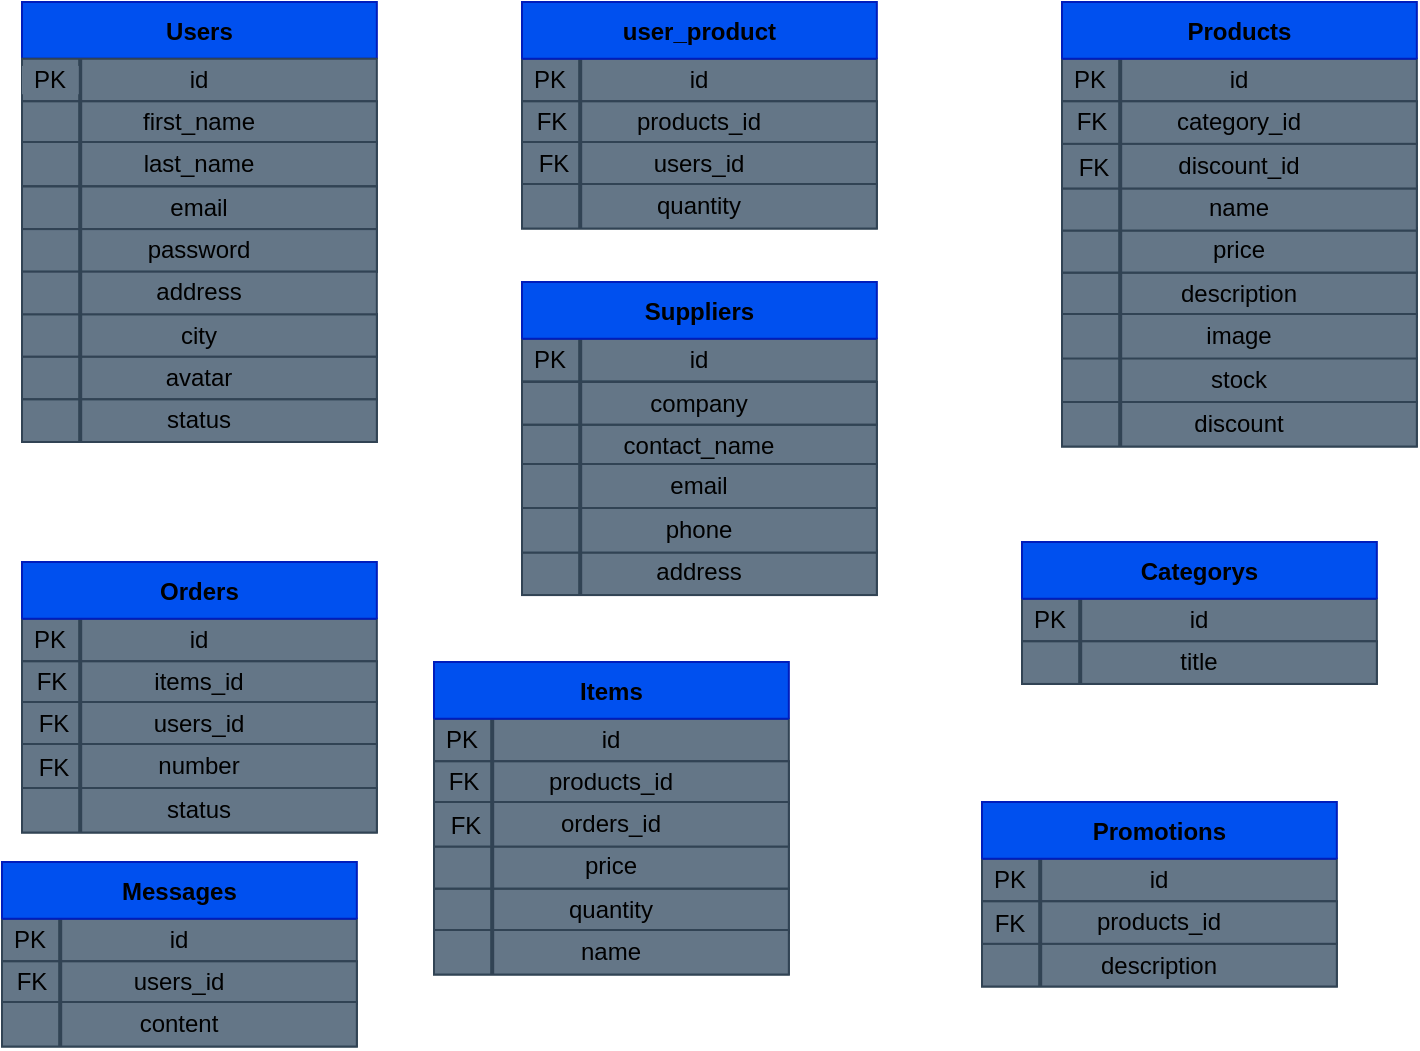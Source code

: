 <mxfile version="13.1.3">
    <diagram id="6hGFLwfOUW9BJ-s0fimq" name="Page-1">
        <mxGraphModel dx="828" dy="480" grid="1" gridSize="10" guides="1" tooltips="1" connect="1" arrows="1" fold="1" page="1" pageScale="1" pageWidth="827" pageHeight="1169" math="0" shadow="0">
            <root>
                <mxCell id="0"/>
                <mxCell id="1" parent="0"/>
                <mxCell id="69" style="edgeStyle=orthogonalEdgeStyle;rounded=0;orthogonalLoop=1;jettySize=auto;html=1;exitX=0.5;exitY=1;exitDx=0;exitDy=0;" edge="1" parent="1">
                    <mxGeometry relative="1" as="geometry"/>
                </mxCell>
                <mxCell id="117" value="" style="group" vertex="1" connectable="0" parent="1">
                    <mxGeometry x="30" y="20" width="177.42" height="220" as="geometry"/>
                </mxCell>
                <mxCell id="27" value="Users" style="shape=table;startSize=30;container=1;collapsible=1;childLayout=tableLayout;fixedRows=1;rowLines=0;fontStyle=1;align=center;resizeLast=1;fillColor=#0050ef;strokeColor=#001DBC;fontColor=#000000;verticalAlign=middle;" vertex="1" parent="117">
                    <mxGeometry width="177.42" height="28.387" as="geometry">
                        <mxRectangle x="110" y="150" width="70" height="30" as="alternateBounds"/>
                    </mxGeometry>
                </mxCell>
                <mxCell id="47" value="" style="group;fillColor=#647687;strokeColor=none;fontColor=#000000;verticalAlign=middle;" vertex="1" connectable="0" parent="117">
                    <mxGeometry y="28.387" width="177.42" height="21.29" as="geometry"/>
                </mxCell>
                <mxCell id="41" value="id" style="rounded=0;whiteSpace=wrap;html=1;fillColor=#647687;strokeColor=#314354;fontColor=#000000;verticalAlign=middle;" vertex="1" parent="47">
                    <mxGeometry width="177.42" height="21.29" as="geometry"/>
                </mxCell>
                <mxCell id="42" value="" style="line;strokeWidth=2;direction=south;html=1;fillColor=#647687;strokeColor=#314354;fontColor=#000000;verticalAlign=middle;" vertex="1" parent="47">
                    <mxGeometry x="25.548" width="7.097" height="21.29" as="geometry"/>
                </mxCell>
                <mxCell id="52" value="PK" style="text;html=1;strokeColor=none;fillColor=#647687;align=center;verticalAlign=middle;whiteSpace=wrap;rounded=0;fontColor=#000000;" vertex="1" parent="47">
                    <mxGeometry y="3.548" width="28.387" height="14.194" as="geometry"/>
                </mxCell>
                <mxCell id="48" value="" style="group;fillColor=#647687;strokeColor=#314354;fontColor=#000000;verticalAlign=middle;" vertex="1" connectable="0" parent="117">
                    <mxGeometry y="49.677" width="177.42" height="21.29" as="geometry"/>
                </mxCell>
                <mxCell id="49" style="edgeStyle=orthogonalEdgeStyle;rounded=0;orthogonalLoop=1;jettySize=auto;html=1;exitX=0.5;exitY=1;exitDx=0;exitDy=0;" edge="1" parent="48">
                    <mxGeometry relative="1" as="geometry"/>
                </mxCell>
                <mxCell id="50" value="first_name" style="rounded=0;whiteSpace=wrap;html=1;fillColor=#647687;strokeColor=#314354;fontColor=#000000;verticalAlign=middle;" vertex="1" parent="48">
                    <mxGeometry width="177.42" height="21.29" as="geometry"/>
                </mxCell>
                <mxCell id="57" value="" style="line;strokeWidth=2;direction=south;html=1;fillColor=#647687;strokeColor=#314354;fontColor=#000000;verticalAlign=middle;" vertex="1" parent="48">
                    <mxGeometry x="25.548" width="7.097" height="21.29" as="geometry"/>
                </mxCell>
                <mxCell id="53" value="" style="group;fillColor=#647687;strokeColor=#314354;fontColor=#000000;verticalAlign=middle;" vertex="1" connectable="0" parent="117">
                    <mxGeometry y="70" width="177.42" height="22.26" as="geometry"/>
                </mxCell>
                <mxCell id="54" style="edgeStyle=orthogonalEdgeStyle;rounded=0;orthogonalLoop=1;jettySize=auto;html=1;exitX=0.5;exitY=1;exitDx=0;exitDy=0;" edge="1" parent="53">
                    <mxGeometry relative="1" as="geometry"/>
                </mxCell>
                <mxCell id="55" value="last_name" style="rounded=0;whiteSpace=wrap;html=1;fillColor=#647687;strokeColor=#314354;fontColor=#000000;verticalAlign=middle;" vertex="1" parent="53">
                    <mxGeometry width="177.42" height="22.26" as="geometry"/>
                </mxCell>
                <mxCell id="58" value="" style="line;strokeWidth=2;direction=south;html=1;fillColor=#647687;strokeColor=#314354;fontColor=#000000;verticalAlign=middle;" vertex="1" parent="53">
                    <mxGeometry x="25.548" width="7.097" height="22.26" as="geometry"/>
                </mxCell>
                <mxCell id="59" value="" style="group;fillColor=#647687;strokeColor=#314354;fontColor=#000000;verticalAlign=middle;" vertex="1" connectable="0" parent="117">
                    <mxGeometry y="92.258" width="177.42" height="21.29" as="geometry"/>
                </mxCell>
                <mxCell id="60" style="edgeStyle=orthogonalEdgeStyle;rounded=0;orthogonalLoop=1;jettySize=auto;html=1;exitX=0.5;exitY=1;exitDx=0;exitDy=0;" edge="1" parent="59">
                    <mxGeometry relative="1" as="geometry"/>
                </mxCell>
                <mxCell id="61" value="email" style="rounded=0;whiteSpace=wrap;html=1;fillColor=#647687;strokeColor=#314354;fontColor=#000000;verticalAlign=middle;" vertex="1" parent="59">
                    <mxGeometry width="177.42" height="21.29" as="geometry"/>
                </mxCell>
                <mxCell id="62" value="" style="line;strokeWidth=2;direction=south;html=1;fillColor=#647687;strokeColor=#314354;fontColor=#000000;verticalAlign=middle;" vertex="1" parent="59">
                    <mxGeometry x="25.548" width="7.097" height="21.29" as="geometry"/>
                </mxCell>
                <mxCell id="86" value="email" style="rounded=0;whiteSpace=wrap;html=1;fillColor=#647687;strokeColor=#314354;fontColor=#000000;verticalAlign=middle;" vertex="1" parent="59">
                    <mxGeometry width="177.42" height="21.29" as="geometry"/>
                </mxCell>
                <mxCell id="98" value="" style="line;strokeWidth=2;direction=south;html=1;fillColor=#647687;strokeColor=#314354;fontColor=#000000;verticalAlign=middle;" vertex="1" parent="59">
                    <mxGeometry x="25.548" width="7.097" height="21.29" as="geometry"/>
                </mxCell>
                <mxCell id="64" value="" style="group;fillColor=#647687;strokeColor=#314354;fontColor=#000000;verticalAlign=middle;" vertex="1" connectable="0" parent="117">
                    <mxGeometry y="113.548" width="177.42" height="21.29" as="geometry"/>
                </mxCell>
                <mxCell id="65" style="edgeStyle=orthogonalEdgeStyle;rounded=0;orthogonalLoop=1;jettySize=auto;html=1;exitX=0.5;exitY=1;exitDx=0;exitDy=0;" edge="1" parent="64">
                    <mxGeometry relative="1" as="geometry"/>
                </mxCell>
                <mxCell id="66" value="password" style="rounded=0;whiteSpace=wrap;html=1;fillColor=#647687;strokeColor=#314354;fontColor=#000000;verticalAlign=middle;" vertex="1" parent="64">
                    <mxGeometry width="177.42" height="21.29" as="geometry"/>
                </mxCell>
                <mxCell id="67" value="" style="line;strokeWidth=2;direction=south;html=1;fillColor=#647687;strokeColor=#314354;fontColor=#000000;verticalAlign=middle;" vertex="1" parent="64">
                    <mxGeometry x="25.548" width="7.097" height="21.29" as="geometry"/>
                </mxCell>
                <mxCell id="87" value="password" style="rounded=0;whiteSpace=wrap;html=1;fillColor=#647687;strokeColor=#314354;fontColor=#000000;verticalAlign=middle;" vertex="1" parent="64">
                    <mxGeometry width="177.42" height="21.29" as="geometry"/>
                </mxCell>
                <mxCell id="97" value="" style="line;strokeWidth=2;direction=south;html=1;fillColor=#647687;strokeColor=#314354;fontColor=#000000;verticalAlign=middle;" vertex="1" parent="64">
                    <mxGeometry x="25.548" width="7.097" height="21.29" as="geometry"/>
                </mxCell>
                <mxCell id="72" value="" style="group;fillColor=#647687;strokeColor=#314354;fontColor=#000000;verticalAlign=middle;" vertex="1" connectable="0" parent="117">
                    <mxGeometry y="156.129" width="177.42" height="21.29" as="geometry"/>
                </mxCell>
                <mxCell id="73" style="edgeStyle=orthogonalEdgeStyle;rounded=0;orthogonalLoop=1;jettySize=auto;html=1;exitX=0.5;exitY=1;exitDx=0;exitDy=0;" edge="1" parent="72">
                    <mxGeometry relative="1" as="geometry"/>
                </mxCell>
                <mxCell id="74" value="city" style="rounded=0;whiteSpace=wrap;html=1;fillColor=#647687;strokeColor=#314354;fontColor=#000000;verticalAlign=middle;" vertex="1" parent="72">
                    <mxGeometry width="177.42" height="21.29" as="geometry"/>
                </mxCell>
                <mxCell id="75" value="" style="line;strokeWidth=2;direction=south;html=1;fillColor=#647687;strokeColor=#314354;fontColor=#000000;verticalAlign=middle;" vertex="1" parent="72">
                    <mxGeometry x="25.548" width="7.097" height="21.29" as="geometry"/>
                </mxCell>
                <mxCell id="88" value="city" style="rounded=0;whiteSpace=wrap;html=1;fillColor=#647687;strokeColor=#314354;fontColor=#000000;verticalAlign=middle;" vertex="1" parent="72">
                    <mxGeometry width="177.42" height="21.29" as="geometry"/>
                </mxCell>
                <mxCell id="96" value="" style="line;strokeWidth=2;direction=south;html=1;fillColor=#647687;strokeColor=#314354;fontColor=#000000;verticalAlign=middle;" vertex="1" parent="72">
                    <mxGeometry x="25.548" width="7.097" height="21.29" as="geometry"/>
                </mxCell>
                <mxCell id="76" value="" style="group;fillColor=#647687;strokeColor=#314354;fontColor=#000000;verticalAlign=middle;" vertex="1" connectable="0" parent="117">
                    <mxGeometry y="177.419" width="177.42" height="21.29" as="geometry"/>
                </mxCell>
                <mxCell id="77" style="edgeStyle=orthogonalEdgeStyle;rounded=0;orthogonalLoop=1;jettySize=auto;html=1;exitX=0.5;exitY=1;exitDx=0;exitDy=0;" edge="1" parent="76">
                    <mxGeometry relative="1" as="geometry"/>
                </mxCell>
                <mxCell id="78" value="avatar" style="rounded=0;whiteSpace=wrap;html=1;fillColor=#647687;strokeColor=#314354;fontColor=#000000;verticalAlign=middle;" vertex="1" parent="76">
                    <mxGeometry width="177.42" height="21.29" as="geometry"/>
                </mxCell>
                <mxCell id="79" value="" style="line;strokeWidth=2;direction=south;html=1;fillColor=#647687;strokeColor=#314354;fontColor=#000000;verticalAlign=middle;" vertex="1" parent="76">
                    <mxGeometry x="25.548" width="7.097" height="21.29" as="geometry"/>
                </mxCell>
                <mxCell id="80" value="" style="group;fillColor=#647687;strokeColor=#314354;fontColor=#000000;verticalAlign=middle;" vertex="1" connectable="0" parent="117">
                    <mxGeometry y="198.71" width="177.42" height="21.29" as="geometry"/>
                </mxCell>
                <mxCell id="81" style="edgeStyle=orthogonalEdgeStyle;rounded=0;orthogonalLoop=1;jettySize=auto;html=1;exitX=0.5;exitY=1;exitDx=0;exitDy=0;" edge="1" parent="80">
                    <mxGeometry relative="1" as="geometry"/>
                </mxCell>
                <mxCell id="82" value="status" style="rounded=0;whiteSpace=wrap;html=1;fillColor=#647687;strokeColor=#314354;fontColor=#000000;verticalAlign=middle;" vertex="1" parent="80">
                    <mxGeometry width="177.42" height="21.29" as="geometry"/>
                </mxCell>
                <mxCell id="83" value="" style="line;strokeWidth=2;direction=south;html=1;fillColor=#647687;strokeColor=#314354;fontColor=#000000;verticalAlign=middle;" vertex="1" parent="80">
                    <mxGeometry x="25.548" width="7.097" height="21.29" as="geometry"/>
                </mxCell>
                <mxCell id="70" value="address" style="rounded=0;whiteSpace=wrap;html=1;fillColor=#647687;strokeColor=#314354;fontColor=#000000;verticalAlign=middle;" vertex="1" parent="117">
                    <mxGeometry y="134.839" width="177.42" height="21.29" as="geometry"/>
                </mxCell>
                <mxCell id="71" value="" style="line;strokeWidth=2;direction=south;html=1;fillColor=#647687;strokeColor=#314354;fontColor=#000000;verticalAlign=middle;" vertex="1" parent="117">
                    <mxGeometry x="25.548" y="134.839" width="7.097" height="21.29" as="geometry"/>
                </mxCell>
                <mxCell id="40" style="edgeStyle=orthogonalEdgeStyle;rounded=0;orthogonalLoop=1;jettySize=auto;html=1;exitX=0.5;exitY=1;exitDx=0;exitDy=0;fillColor=#647687;strokeColor=#314354;fontColor=#000000;verticalAlign=middle;" edge="1" parent="117" source="27" target="27">
                    <mxGeometry relative="1" as="geometry"/>
                </mxCell>
                <mxCell id="186" value="" style="group" vertex="1" connectable="0" parent="1">
                    <mxGeometry x="236" y="350" width="177.42" height="156.26" as="geometry"/>
                </mxCell>
                <mxCell id="126" value="" style="group;fillColor=#647687;strokeColor=none;fontColor=#000000;verticalAlign=middle;" vertex="1" connectable="0" parent="186">
                    <mxGeometry y="28.387" width="177.42" height="21.29" as="geometry"/>
                </mxCell>
                <mxCell id="127" value="id" style="rounded=0;whiteSpace=wrap;html=1;fillColor=#647687;strokeColor=#314354;fontColor=#000000;verticalAlign=middle;" vertex="1" parent="126">
                    <mxGeometry width="177.42" height="21.29" as="geometry"/>
                </mxCell>
                <mxCell id="128" value="" style="line;strokeWidth=2;direction=south;html=1;fillColor=#647687;strokeColor=#314354;fontColor=#000000;verticalAlign=middle;" vertex="1" parent="126">
                    <mxGeometry x="25.548" width="7.097" height="21.29" as="geometry"/>
                </mxCell>
                <mxCell id="129" value="PK" style="text;html=1;strokeColor=none;fillColor=#647687;align=center;verticalAlign=middle;whiteSpace=wrap;rounded=0;fontColor=#000000;" vertex="1" parent="126">
                    <mxGeometry x="8.39" y="3.55" width="11.61" height="14.19" as="geometry"/>
                </mxCell>
                <mxCell id="130" value="" style="group;fillColor=#647687;strokeColor=#314354;fontColor=#000000;verticalAlign=middle;" vertex="1" connectable="0" parent="186">
                    <mxGeometry y="49.677" width="177.42" height="21.29" as="geometry"/>
                </mxCell>
                <mxCell id="131" style="edgeStyle=orthogonalEdgeStyle;rounded=0;orthogonalLoop=1;jettySize=auto;html=1;exitX=0.5;exitY=1;exitDx=0;exitDy=0;" edge="1" parent="130">
                    <mxGeometry relative="1" as="geometry"/>
                </mxCell>
                <mxCell id="132" value="products_id" style="rounded=0;whiteSpace=wrap;html=1;fillColor=#647687;strokeColor=#314354;fontColor=#000000;verticalAlign=middle;" vertex="1" parent="130">
                    <mxGeometry width="177.42" height="21.29" as="geometry"/>
                </mxCell>
                <mxCell id="133" value="" style="line;strokeWidth=2;direction=south;html=1;fillColor=#647687;strokeColor=#314354;fontColor=#000000;verticalAlign=middle;" vertex="1" parent="130">
                    <mxGeometry x="25.548" width="7.097" height="21.29" as="geometry"/>
                </mxCell>
                <mxCell id="134" value="FK" style="text;html=1;strokeColor=none;fillColor=none;align=center;verticalAlign=middle;whiteSpace=wrap;rounded=0;fontColor=#000000;" vertex="1" parent="130">
                    <mxGeometry x="5" width="20" height="20" as="geometry"/>
                </mxCell>
                <mxCell id="135" value="" style="group;fillColor=#647687;strokeColor=#314354;fontColor=#000000;verticalAlign=middle;" vertex="1" connectable="0" parent="186">
                    <mxGeometry y="113.26" width="177.42" height="22.26" as="geometry"/>
                </mxCell>
                <mxCell id="136" style="edgeStyle=orthogonalEdgeStyle;rounded=0;orthogonalLoop=1;jettySize=auto;html=1;exitX=0.5;exitY=1;exitDx=0;exitDy=0;" edge="1" parent="135">
                    <mxGeometry relative="1" as="geometry"/>
                </mxCell>
                <mxCell id="137" value="quantity" style="rounded=0;whiteSpace=wrap;html=1;fillColor=#647687;strokeColor=#314354;fontColor=#000000;verticalAlign=middle;" vertex="1" parent="135">
                    <mxGeometry width="177.42" height="22.26" as="geometry"/>
                </mxCell>
                <mxCell id="138" value="" style="line;strokeWidth=2;direction=south;html=1;fillColor=#647687;strokeColor=#314354;fontColor=#000000;verticalAlign=middle;" vertex="1" parent="135">
                    <mxGeometry x="25.548" width="7.097" height="22.26" as="geometry"/>
                </mxCell>
                <mxCell id="140" style="edgeStyle=orthogonalEdgeStyle;rounded=0;orthogonalLoop=1;jettySize=auto;html=1;exitX=0.5;exitY=1;exitDx=0;exitDy=0;fillColor=#647687;strokeColor=#314354;fontColor=#000000;verticalAlign=middle;" edge="1" source="141" target="141" parent="186">
                    <mxGeometry relative="1" as="geometry"/>
                </mxCell>
                <mxCell id="142" value="" style="group;fillColor=#647687;strokeColor=#314354;fontColor=#000000;verticalAlign=middle;" vertex="1" connectable="0" parent="186">
                    <mxGeometry y="91" width="177.42" height="22.26" as="geometry"/>
                </mxCell>
                <mxCell id="143" style="edgeStyle=orthogonalEdgeStyle;rounded=0;orthogonalLoop=1;jettySize=auto;html=1;exitX=0.5;exitY=1;exitDx=0;exitDy=0;" edge="1" parent="142">
                    <mxGeometry relative="1" as="geometry"/>
                </mxCell>
                <mxCell id="144" value="price" style="rounded=0;whiteSpace=wrap;html=1;fillColor=#647687;strokeColor=#314354;fontColor=#000000;verticalAlign=middle;" vertex="1" parent="142">
                    <mxGeometry width="177.42" height="22.26" as="geometry"/>
                </mxCell>
                <mxCell id="145" value="" style="line;strokeWidth=2;direction=south;html=1;fillColor=#647687;strokeColor=#314354;fontColor=#000000;verticalAlign=middle;" vertex="1" parent="142">
                    <mxGeometry x="25.548" width="7.097" height="22.26" as="geometry"/>
                </mxCell>
                <mxCell id="148" value="" style="group;fillColor=#647687;strokeColor=#314354;fontColor=#000000;verticalAlign=middle;" vertex="1" connectable="0" parent="142">
                    <mxGeometry y="-21" width="177.42" height="22.26" as="geometry"/>
                </mxCell>
                <mxCell id="149" style="edgeStyle=orthogonalEdgeStyle;rounded=0;orthogonalLoop=1;jettySize=auto;html=1;exitX=0.5;exitY=1;exitDx=0;exitDy=0;" edge="1" parent="148">
                    <mxGeometry relative="1" as="geometry"/>
                </mxCell>
                <mxCell id="150" value="orders_id" style="rounded=0;whiteSpace=wrap;html=1;fillColor=#647687;strokeColor=#314354;fontColor=#000000;verticalAlign=middle;" vertex="1" parent="148">
                    <mxGeometry width="177.42" height="22.26" as="geometry"/>
                </mxCell>
                <mxCell id="151" value="" style="line;strokeWidth=2;direction=south;html=1;fillColor=#647687;strokeColor=#314354;fontColor=#000000;verticalAlign=middle;" vertex="1" parent="148">
                    <mxGeometry x="25.548" width="7.097" height="22.26" as="geometry"/>
                </mxCell>
                <mxCell id="152" value="FK" style="text;html=1;strokeColor=none;fillColor=none;align=center;verticalAlign=middle;whiteSpace=wrap;rounded=0;fontColor=#000000;" vertex="1" parent="148">
                    <mxGeometry x="5.55" y="2.257" width="20" height="20" as="geometry"/>
                </mxCell>
                <mxCell id="141" value="Items" style="shape=table;startSize=30;container=1;collapsible=1;childLayout=tableLayout;fixedRows=1;rowLines=0;fontStyle=1;align=center;resizeLast=1;fillColor=#0050ef;strokeColor=#001DBC;fontColor=#000000;verticalAlign=middle;" vertex="1" parent="186">
                    <mxGeometry width="177.42" height="28.387" as="geometry">
                        <mxRectangle x="110" y="150" width="70" height="30" as="alternateBounds"/>
                    </mxGeometry>
                </mxCell>
                <mxCell id="153" value="" style="group;fillColor=#647687;strokeColor=#314354;fontColor=#000000;verticalAlign=middle;" vertex="1" connectable="0" parent="186">
                    <mxGeometry y="134" width="177.42" height="22.26" as="geometry"/>
                </mxCell>
                <mxCell id="154" style="edgeStyle=orthogonalEdgeStyle;rounded=0;orthogonalLoop=1;jettySize=auto;html=1;exitX=0.5;exitY=1;exitDx=0;exitDy=0;" edge="1" parent="153">
                    <mxGeometry relative="1" as="geometry"/>
                </mxCell>
                <mxCell id="155" value="name" style="rounded=0;whiteSpace=wrap;html=1;fillColor=#647687;strokeColor=#314354;fontColor=#000000;verticalAlign=middle;" vertex="1" parent="153">
                    <mxGeometry width="177.42" height="22.26" as="geometry"/>
                </mxCell>
                <mxCell id="156" value="" style="line;strokeWidth=2;direction=south;html=1;fillColor=#647687;strokeColor=#314354;fontColor=#000000;verticalAlign=middle;" vertex="1" parent="153">
                    <mxGeometry x="25.548" width="7.097" height="22.26" as="geometry"/>
                </mxCell>
                <mxCell id="236" value="" style="group" vertex="1" connectable="0" parent="1">
                    <mxGeometry x="280" y="20" width="177.42" height="113.26" as="geometry"/>
                </mxCell>
                <mxCell id="193" value="" style="group;fillColor=#647687;strokeColor=none;fontColor=#000000;verticalAlign=middle;" vertex="1" connectable="0" parent="236">
                    <mxGeometry y="28.387" width="177.42" height="21.29" as="geometry"/>
                </mxCell>
                <mxCell id="194" value="id" style="rounded=0;whiteSpace=wrap;html=1;fillColor=#647687;strokeColor=#314354;fontColor=#000000;verticalAlign=middle;" vertex="1" parent="193">
                    <mxGeometry width="177.42" height="21.29" as="geometry"/>
                </mxCell>
                <mxCell id="195" value="" style="line;strokeWidth=2;direction=south;html=1;fillColor=#647687;strokeColor=#314354;fontColor=#000000;verticalAlign=middle;" vertex="1" parent="193">
                    <mxGeometry x="25.548" width="7.097" height="21.29" as="geometry"/>
                </mxCell>
                <mxCell id="196" value="PK" style="text;html=1;strokeColor=none;fillColor=#647687;align=center;verticalAlign=middle;whiteSpace=wrap;rounded=0;fontColor=#000000;" vertex="1" parent="193">
                    <mxGeometry x="8.39" y="3.55" width="11.61" height="14.19" as="geometry"/>
                </mxCell>
                <mxCell id="197" value="" style="group;fillColor=#647687;strokeColor=#314354;fontColor=#000000;verticalAlign=middle;" vertex="1" connectable="0" parent="236">
                    <mxGeometry y="49.677" width="177.42" height="21.29" as="geometry"/>
                </mxCell>
                <mxCell id="198" style="edgeStyle=orthogonalEdgeStyle;rounded=0;orthogonalLoop=1;jettySize=auto;html=1;exitX=0.5;exitY=1;exitDx=0;exitDy=0;" edge="1" parent="197">
                    <mxGeometry relative="1" as="geometry"/>
                </mxCell>
                <mxCell id="199" value="products_id" style="rounded=0;whiteSpace=wrap;html=1;fillColor=#647687;strokeColor=#314354;fontColor=#000000;verticalAlign=middle;" vertex="1" parent="197">
                    <mxGeometry width="177.42" height="21.29" as="geometry"/>
                </mxCell>
                <mxCell id="200" value="" style="line;strokeWidth=2;direction=south;html=1;fillColor=#647687;strokeColor=#314354;fontColor=#000000;verticalAlign=middle;" vertex="1" parent="197">
                    <mxGeometry x="25.548" width="7.097" height="21.29" as="geometry"/>
                </mxCell>
                <mxCell id="201" value="FK" style="text;html=1;strokeColor=none;fillColor=none;align=center;verticalAlign=middle;whiteSpace=wrap;rounded=0;fontColor=#000000;" vertex="1" parent="197">
                    <mxGeometry x="5" width="20" height="20" as="geometry"/>
                </mxCell>
                <mxCell id="202" value="" style="group;fillColor=#647687;strokeColor=#314354;fontColor=#000000;verticalAlign=middle;" vertex="1" connectable="0" parent="236">
                    <mxGeometry y="70" width="177.42" height="22.26" as="geometry"/>
                </mxCell>
                <mxCell id="203" style="edgeStyle=orthogonalEdgeStyle;rounded=0;orthogonalLoop=1;jettySize=auto;html=1;exitX=0.5;exitY=1;exitDx=0;exitDy=0;" edge="1" parent="202">
                    <mxGeometry relative="1" as="geometry"/>
                </mxCell>
                <mxCell id="204" value="users_id" style="rounded=0;whiteSpace=wrap;html=1;fillColor=#647687;strokeColor=#314354;fontColor=#000000;verticalAlign=middle;" vertex="1" parent="202">
                    <mxGeometry width="177.42" height="22.26" as="geometry"/>
                </mxCell>
                <mxCell id="205" value="" style="line;strokeWidth=2;direction=south;html=1;fillColor=#647687;strokeColor=#314354;fontColor=#000000;verticalAlign=middle;" vertex="1" parent="202">
                    <mxGeometry x="25.548" width="7.097" height="22.26" as="geometry"/>
                </mxCell>
                <mxCell id="206" value="FK" style="text;html=1;strokeColor=none;fillColor=none;align=center;verticalAlign=middle;whiteSpace=wrap;rounded=0;fontColor=#000000;" vertex="1" parent="202">
                    <mxGeometry x="5.55" y="1.127" width="20" height="20" as="geometry"/>
                </mxCell>
                <mxCell id="207" style="edgeStyle=orthogonalEdgeStyle;rounded=0;orthogonalLoop=1;jettySize=auto;html=1;exitX=0.5;exitY=1;exitDx=0;exitDy=0;fillColor=#647687;strokeColor=#314354;fontColor=#000000;verticalAlign=middle;" edge="1" source="208" target="208" parent="236">
                    <mxGeometry relative="1" as="geometry"/>
                </mxCell>
                <mxCell id="209" value="" style="group;fillColor=#647687;strokeColor=#314354;fontColor=#000000;verticalAlign=middle;" vertex="1" connectable="0" parent="236">
                    <mxGeometry y="91" width="177.42" height="22.26" as="geometry"/>
                </mxCell>
                <mxCell id="210" style="edgeStyle=orthogonalEdgeStyle;rounded=0;orthogonalLoop=1;jettySize=auto;html=1;exitX=0.5;exitY=1;exitDx=0;exitDy=0;" edge="1" parent="209">
                    <mxGeometry relative="1" as="geometry"/>
                </mxCell>
                <mxCell id="211" value="quantity" style="rounded=0;whiteSpace=wrap;html=1;fillColor=#647687;strokeColor=#314354;fontColor=#000000;verticalAlign=middle;" vertex="1" parent="209">
                    <mxGeometry width="177.42" height="22.26" as="geometry"/>
                </mxCell>
                <mxCell id="212" value="" style="line;strokeWidth=2;direction=south;html=1;fillColor=#647687;strokeColor=#314354;fontColor=#000000;verticalAlign=middle;" vertex="1" parent="209">
                    <mxGeometry x="25.548" width="7.097" height="22.26" as="geometry"/>
                </mxCell>
                <mxCell id="208" value="user_product" style="shape=table;startSize=30;container=1;collapsible=1;childLayout=tableLayout;fixedRows=1;rowLines=0;fontStyle=1;align=center;resizeLast=1;fillColor=#0050ef;strokeColor=#001DBC;fontColor=#000000;verticalAlign=middle;" vertex="1" parent="236">
                    <mxGeometry width="177.42" height="28.387" as="geometry">
                        <mxRectangle x="110" y="150" width="70" height="30" as="alternateBounds"/>
                    </mxGeometry>
                </mxCell>
                <mxCell id="237" value="" style="group" vertex="1" connectable="0" parent="1">
                    <mxGeometry x="530" y="290" width="177.42" height="70.968" as="geometry"/>
                </mxCell>
                <mxCell id="214" value="" style="group;fillColor=#647687;strokeColor=none;fontColor=#000000;verticalAlign=middle;" vertex="1" connectable="0" parent="237">
                    <mxGeometry y="28.387" width="177.42" height="21.29" as="geometry"/>
                </mxCell>
                <mxCell id="215" value="id" style="rounded=0;whiteSpace=wrap;html=1;fillColor=#647687;strokeColor=#314354;fontColor=#000000;verticalAlign=middle;" vertex="1" parent="214">
                    <mxGeometry width="177.42" height="21.29" as="geometry"/>
                </mxCell>
                <mxCell id="216" value="" style="line;strokeWidth=2;direction=south;html=1;fillColor=#647687;strokeColor=#314354;fontColor=#000000;verticalAlign=middle;" vertex="1" parent="214">
                    <mxGeometry x="25.548" width="7.097" height="21.29" as="geometry"/>
                </mxCell>
                <mxCell id="217" value="PK" style="text;html=1;strokeColor=none;fillColor=#647687;align=center;verticalAlign=middle;whiteSpace=wrap;rounded=0;fontColor=#000000;" vertex="1" parent="214">
                    <mxGeometry x="8.39" y="3.55" width="11.61" height="14.19" as="geometry"/>
                </mxCell>
                <mxCell id="218" value="" style="group;fillColor=#647687;strokeColor=#314354;fontColor=#000000;verticalAlign=middle;" vertex="1" connectable="0" parent="237">
                    <mxGeometry y="49.677" width="177.42" height="21.29" as="geometry"/>
                </mxCell>
                <mxCell id="219" style="edgeStyle=orthogonalEdgeStyle;rounded=0;orthogonalLoop=1;jettySize=auto;html=1;exitX=0.5;exitY=1;exitDx=0;exitDy=0;" edge="1" parent="218">
                    <mxGeometry relative="1" as="geometry"/>
                </mxCell>
                <mxCell id="220" value="title" style="rounded=0;whiteSpace=wrap;html=1;fillColor=#647687;strokeColor=#314354;fontColor=#000000;verticalAlign=middle;" vertex="1" parent="218">
                    <mxGeometry width="177.42" height="21.29" as="geometry"/>
                </mxCell>
                <mxCell id="221" value="" style="line;strokeWidth=2;direction=south;html=1;fillColor=#647687;strokeColor=#314354;fontColor=#000000;verticalAlign=middle;" vertex="1" parent="218">
                    <mxGeometry x="25.548" width="7.097" height="21.29" as="geometry"/>
                </mxCell>
                <mxCell id="228" style="edgeStyle=orthogonalEdgeStyle;rounded=0;orthogonalLoop=1;jettySize=auto;html=1;exitX=0.5;exitY=1;exitDx=0;exitDy=0;fillColor=#647687;strokeColor=#314354;fontColor=#000000;verticalAlign=middle;" edge="1" source="229" target="229" parent="237">
                    <mxGeometry relative="1" as="geometry"/>
                </mxCell>
                <mxCell id="229" value="Categorys" style="shape=table;startSize=30;container=1;collapsible=1;childLayout=tableLayout;fixedRows=1;rowLines=0;fontStyle=1;align=center;resizeLast=1;fillColor=#0050ef;strokeColor=#001DBC;fontColor=#000000;verticalAlign=middle;" vertex="1" parent="237">
                    <mxGeometry width="177.42" height="28.387" as="geometry">
                        <mxRectangle x="110" y="150" width="70" height="30" as="alternateBounds"/>
                    </mxGeometry>
                </mxCell>
                <mxCell id="183" style="edgeStyle=orthogonalEdgeStyle;rounded=0;orthogonalLoop=1;jettySize=auto;html=1;exitX=0.5;exitY=1;exitDx=0;exitDy=0;" edge="1" parent="1">
                    <mxGeometry relative="1" as="geometry"/>
                </mxCell>
                <mxCell id="310" style="edgeStyle=orthogonalEdgeStyle;rounded=0;orthogonalLoop=1;jettySize=auto;html=1;exitX=0.5;exitY=1;exitDx=0;exitDy=0;" edge="1" parent="1">
                    <mxGeometry relative="1" as="geometry"/>
                </mxCell>
                <mxCell id="326" style="edgeStyle=orthogonalEdgeStyle;rounded=0;orthogonalLoop=1;jettySize=auto;html=1;exitX=0.5;exitY=1;exitDx=0;exitDy=0;" edge="1" parent="1">
                    <mxGeometry relative="1" as="geometry"/>
                </mxCell>
                <mxCell id="338" value="" style="group" vertex="1" connectable="0" parent="1">
                    <mxGeometry x="20" y="450" width="177.42" height="92.26" as="geometry"/>
                </mxCell>
                <mxCell id="316" value="" style="group;fillColor=#647687;strokeColor=none;fontColor=#000000;verticalAlign=middle;" vertex="1" connectable="0" parent="338">
                    <mxGeometry y="28.387" width="177.42" height="21.29" as="geometry"/>
                </mxCell>
                <mxCell id="317" value="id" style="rounded=0;whiteSpace=wrap;html=1;fillColor=#647687;strokeColor=#314354;fontColor=#000000;verticalAlign=middle;" vertex="1" parent="316">
                    <mxGeometry width="177.42" height="21.29" as="geometry"/>
                </mxCell>
                <mxCell id="318" value="" style="line;strokeWidth=2;direction=south;html=1;fillColor=#647687;strokeColor=#314354;fontColor=#000000;verticalAlign=middle;" vertex="1" parent="316">
                    <mxGeometry x="25.548" width="7.097" height="21.29" as="geometry"/>
                </mxCell>
                <mxCell id="319" value="PK" style="text;html=1;strokeColor=none;fillColor=#647687;align=center;verticalAlign=middle;whiteSpace=wrap;rounded=0;fontColor=#000000;" vertex="1" parent="316">
                    <mxGeometry x="8.39" y="3.55" width="11.61" height="14.19" as="geometry"/>
                </mxCell>
                <mxCell id="320" value="" style="group;fillColor=#647687;strokeColor=#314354;fontColor=#000000;verticalAlign=middle;" vertex="1" connectable="0" parent="338">
                    <mxGeometry y="49.677" width="177.42" height="21.29" as="geometry"/>
                </mxCell>
                <mxCell id="321" style="edgeStyle=orthogonalEdgeStyle;rounded=0;orthogonalLoop=1;jettySize=auto;html=1;exitX=0.5;exitY=1;exitDx=0;exitDy=0;" edge="1" parent="320">
                    <mxGeometry relative="1" as="geometry"/>
                </mxCell>
                <mxCell id="322" value="users_id" style="rounded=0;whiteSpace=wrap;html=1;fillColor=#647687;strokeColor=#314354;fontColor=#000000;verticalAlign=middle;" vertex="1" parent="320">
                    <mxGeometry width="177.42" height="21.29" as="geometry"/>
                </mxCell>
                <mxCell id="323" value="" style="line;strokeWidth=2;direction=south;html=1;fillColor=#647687;strokeColor=#314354;fontColor=#000000;verticalAlign=middle;" vertex="1" parent="320">
                    <mxGeometry x="25.548" width="7.097" height="21.29" as="geometry"/>
                </mxCell>
                <mxCell id="324" value="FK" style="text;html=1;strokeColor=none;fillColor=none;align=center;verticalAlign=middle;whiteSpace=wrap;rounded=0;fontColor=#000000;" vertex="1" parent="320">
                    <mxGeometry x="5" width="20" height="20" as="geometry"/>
                </mxCell>
                <mxCell id="325" value="" style="group;fillColor=#647687;strokeColor=#314354;fontColor=#000000;verticalAlign=middle;" vertex="1" connectable="0" parent="338">
                    <mxGeometry y="70" width="177.42" height="22.26" as="geometry"/>
                </mxCell>
                <mxCell id="330" style="edgeStyle=orthogonalEdgeStyle;rounded=0;orthogonalLoop=1;jettySize=auto;html=1;exitX=0.5;exitY=1;exitDx=0;exitDy=0;fillColor=#647687;strokeColor=#314354;fontColor=#000000;verticalAlign=middle;" edge="1" parent="338" source="331" target="331">
                    <mxGeometry relative="1" as="geometry"/>
                </mxCell>
                <mxCell id="331" value="Messages" style="shape=table;startSize=30;container=1;collapsible=1;childLayout=tableLayout;fixedRows=1;rowLines=0;fontStyle=1;align=center;resizeLast=1;fillColor=#0050ef;strokeColor=#001DBC;fontColor=#000000;verticalAlign=middle;" vertex="1" parent="338">
                    <mxGeometry width="177.42" height="28.387" as="geometry">
                        <mxRectangle x="110" y="150" width="70" height="30" as="alternateBounds"/>
                    </mxGeometry>
                </mxCell>
                <mxCell id="327" value="content" style="rounded=0;whiteSpace=wrap;html=1;fillColor=#647687;strokeColor=#314354;fontColor=#000000;verticalAlign=middle;" vertex="1" parent="338">
                    <mxGeometry y="70" width="177.42" height="22.26" as="geometry"/>
                </mxCell>
                <mxCell id="328" value="" style="line;strokeWidth=2;direction=south;html=1;fillColor=#647687;strokeColor=#314354;fontColor=#000000;verticalAlign=middle;" vertex="1" parent="338">
                    <mxGeometry x="25.548" y="70" width="7.097" height="22.26" as="geometry"/>
                </mxCell>
                <mxCell id="343" value="" style="group" vertex="1" connectable="0" parent="1">
                    <mxGeometry x="550" y="20" width="177.42" height="222.26" as="geometry"/>
                </mxCell>
                <mxCell id="158" value="" style="group;fillColor=#647687;strokeColor=none;fontColor=#000000;verticalAlign=middle;" vertex="1" connectable="0" parent="343">
                    <mxGeometry y="28.387" width="177.42" height="21.29" as="geometry"/>
                </mxCell>
                <mxCell id="159" value="id" style="rounded=0;whiteSpace=wrap;html=1;fillColor=#647687;strokeColor=#314354;fontColor=#000000;verticalAlign=middle;" vertex="1" parent="158">
                    <mxGeometry width="177.42" height="21.29" as="geometry"/>
                </mxCell>
                <mxCell id="160" value="" style="line;strokeWidth=2;direction=south;html=1;fillColor=#647687;strokeColor=#314354;fontColor=#000000;verticalAlign=middle;" vertex="1" parent="158">
                    <mxGeometry x="25.548" width="7.097" height="21.29" as="geometry"/>
                </mxCell>
                <mxCell id="161" value="PK" style="text;html=1;strokeColor=none;fillColor=#647687;align=center;verticalAlign=middle;whiteSpace=wrap;rounded=0;fontColor=#000000;" vertex="1" parent="158">
                    <mxGeometry x="8.39" y="3.55" width="11.61" height="14.19" as="geometry"/>
                </mxCell>
                <mxCell id="162" value="" style="group;fillColor=#647687;strokeColor=#314354;fontColor=#000000;verticalAlign=middle;" vertex="1" connectable="0" parent="343">
                    <mxGeometry y="49.677" width="177.42" height="21.29" as="geometry"/>
                </mxCell>
                <mxCell id="163" style="edgeStyle=orthogonalEdgeStyle;rounded=0;orthogonalLoop=1;jettySize=auto;html=1;exitX=0.5;exitY=1;exitDx=0;exitDy=0;" edge="1" parent="162">
                    <mxGeometry relative="1" as="geometry"/>
                </mxCell>
                <mxCell id="164" value="category_id" style="rounded=0;whiteSpace=wrap;html=1;fillColor=#647687;strokeColor=#314354;fontColor=#000000;verticalAlign=middle;" vertex="1" parent="162">
                    <mxGeometry width="177.42" height="21.29" as="geometry"/>
                </mxCell>
                <mxCell id="165" value="" style="line;strokeWidth=2;direction=south;html=1;fillColor=#647687;strokeColor=#314354;fontColor=#000000;verticalAlign=middle;" vertex="1" parent="162">
                    <mxGeometry x="25.548" width="7.097" height="21.29" as="geometry"/>
                </mxCell>
                <mxCell id="166" value="FK" style="text;html=1;strokeColor=none;fillColor=none;align=center;verticalAlign=middle;whiteSpace=wrap;rounded=0;fontColor=#000000;" vertex="1" parent="162">
                    <mxGeometry x="5" width="20" height="20" as="geometry"/>
                </mxCell>
                <mxCell id="167" value="" style="group;fillColor=#647687;strokeColor=#314354;fontColor=#000000;verticalAlign=middle;" vertex="1" connectable="0" parent="343">
                    <mxGeometry y="135.26" width="177.42" height="22.26" as="geometry"/>
                </mxCell>
                <mxCell id="168" style="edgeStyle=orthogonalEdgeStyle;rounded=0;orthogonalLoop=1;jettySize=auto;html=1;exitX=0.5;exitY=1;exitDx=0;exitDy=0;" edge="1" parent="167">
                    <mxGeometry relative="1" as="geometry"/>
                </mxCell>
                <mxCell id="169" value="description" style="rounded=0;whiteSpace=wrap;html=1;fillColor=#647687;strokeColor=#314354;fontColor=#000000;verticalAlign=middle;" vertex="1" parent="167">
                    <mxGeometry width="177.42" height="22.26" as="geometry"/>
                </mxCell>
                <mxCell id="170" value="" style="line;strokeWidth=2;direction=south;html=1;fillColor=#647687;strokeColor=#314354;fontColor=#000000;verticalAlign=middle;" vertex="1" parent="167">
                    <mxGeometry x="25.548" width="7.097" height="22.26" as="geometry"/>
                </mxCell>
                <mxCell id="171" style="edgeStyle=orthogonalEdgeStyle;rounded=0;orthogonalLoop=1;jettySize=auto;html=1;exitX=0.5;exitY=1;exitDx=0;exitDy=0;fillColor=#647687;strokeColor=#314354;fontColor=#000000;verticalAlign=middle;" edge="1" source="181" target="181" parent="343">
                    <mxGeometry relative="1" as="geometry"/>
                </mxCell>
                <mxCell id="172" value="" style="group;fillColor=#647687;strokeColor=#314354;fontColor=#000000;verticalAlign=middle;" vertex="1" connectable="0" parent="343">
                    <mxGeometry y="113" width="177.42" height="22.26" as="geometry"/>
                </mxCell>
                <mxCell id="173" style="edgeStyle=orthogonalEdgeStyle;rounded=0;orthogonalLoop=1;jettySize=auto;html=1;exitX=0.5;exitY=1;exitDx=0;exitDy=0;" edge="1" parent="172">
                    <mxGeometry relative="1" as="geometry"/>
                </mxCell>
                <mxCell id="174" value="price" style="rounded=0;whiteSpace=wrap;html=1;fillColor=#647687;strokeColor=#314354;fontColor=#000000;verticalAlign=middle;" vertex="1" parent="172">
                    <mxGeometry width="177.42" height="22.26" as="geometry"/>
                </mxCell>
                <mxCell id="175" value="" style="line;strokeWidth=2;direction=south;html=1;fillColor=#647687;strokeColor=#314354;fontColor=#000000;verticalAlign=middle;" vertex="1" parent="172">
                    <mxGeometry x="25.548" width="7.097" height="22.26" as="geometry"/>
                </mxCell>
                <mxCell id="176" value="" style="group;fillColor=#647687;strokeColor=#314354;fontColor=#000000;verticalAlign=middle;" vertex="1" connectable="0" parent="172">
                    <mxGeometry y="-21" width="177.42" height="22.26" as="geometry"/>
                </mxCell>
                <mxCell id="177" style="edgeStyle=orthogonalEdgeStyle;rounded=0;orthogonalLoop=1;jettySize=auto;html=1;exitX=0.5;exitY=1;exitDx=0;exitDy=0;" edge="1" parent="176">
                    <mxGeometry relative="1" as="geometry"/>
                </mxCell>
                <mxCell id="178" value="name" style="rounded=0;whiteSpace=wrap;html=1;fillColor=#647687;strokeColor=#314354;fontColor=#000000;verticalAlign=middle;" vertex="1" parent="176">
                    <mxGeometry width="177.42" height="22.26" as="geometry"/>
                </mxCell>
                <mxCell id="179" value="" style="line;strokeWidth=2;direction=south;html=1;fillColor=#647687;strokeColor=#314354;fontColor=#000000;verticalAlign=middle;" vertex="1" parent="176">
                    <mxGeometry x="25.548" width="7.097" height="22.26" as="geometry"/>
                </mxCell>
                <mxCell id="182" value="" style="group;fillColor=#647687;strokeColor=#314354;fontColor=#000000;verticalAlign=middle;" vertex="1" connectable="0" parent="343">
                    <mxGeometry y="156" width="177.42" height="22.26" as="geometry"/>
                </mxCell>
                <mxCell id="181" value="Products" style="shape=table;startSize=30;container=1;collapsible=1;childLayout=tableLayout;fixedRows=1;rowLines=0;fontStyle=1;align=center;resizeLast=1;fillColor=#0050ef;strokeColor=#001DBC;fontColor=#000000;verticalAlign=middle;" vertex="1" parent="343">
                    <mxGeometry width="177.42" height="28.387" as="geometry">
                        <mxRectangle x="110" y="150" width="70" height="30" as="alternateBounds"/>
                    </mxGeometry>
                </mxCell>
                <mxCell id="187" value="" style="group;fillColor=#647687;strokeColor=#314354;fontColor=#000000;verticalAlign=middle;" vertex="1" connectable="0" parent="343">
                    <mxGeometry y="70.97" width="177.42" height="22.26" as="geometry"/>
                </mxCell>
                <mxCell id="188" style="edgeStyle=orthogonalEdgeStyle;rounded=0;orthogonalLoop=1;jettySize=auto;html=1;exitX=0.5;exitY=1;exitDx=0;exitDy=0;" edge="1" parent="187">
                    <mxGeometry relative="1" as="geometry"/>
                </mxCell>
                <mxCell id="189" value="discount_id" style="rounded=0;whiteSpace=wrap;html=1;fillColor=#647687;strokeColor=#314354;fontColor=#000000;verticalAlign=middle;" vertex="1" parent="187">
                    <mxGeometry width="177.42" height="22.26" as="geometry"/>
                </mxCell>
                <mxCell id="190" value="" style="line;strokeWidth=2;direction=south;html=1;fillColor=#647687;strokeColor=#314354;fontColor=#000000;verticalAlign=middle;" vertex="1" parent="187">
                    <mxGeometry x="25.548" width="7.097" height="22.26" as="geometry"/>
                </mxCell>
                <mxCell id="313" value="FK" style="text;html=1;strokeColor=none;fillColor=none;align=center;verticalAlign=middle;whiteSpace=wrap;rounded=0;fontColor=#000000;" vertex="1" parent="187">
                    <mxGeometry x="5.55" y="2.257" width="20" height="20" as="geometry"/>
                </mxCell>
                <mxCell id="251" value="" style="group;fillColor=#647687;strokeColor=#314354;fontColor=#000000;verticalAlign=middle;" vertex="1" connectable="0" parent="343">
                    <mxGeometry y="178" width="177.42" height="22.26" as="geometry"/>
                </mxCell>
                <mxCell id="252" style="edgeStyle=orthogonalEdgeStyle;rounded=0;orthogonalLoop=1;jettySize=auto;html=1;exitX=0.5;exitY=1;exitDx=0;exitDy=0;" edge="1" parent="251">
                    <mxGeometry relative="1" as="geometry"/>
                </mxCell>
                <mxCell id="253" value="stock" style="rounded=0;whiteSpace=wrap;html=1;fillColor=#647687;strokeColor=#314354;fontColor=#000000;verticalAlign=middle;" vertex="1" parent="251">
                    <mxGeometry width="177.42" height="22.26" as="geometry"/>
                </mxCell>
                <mxCell id="254" value="" style="line;strokeWidth=2;direction=south;html=1;fillColor=#647687;strokeColor=#314354;fontColor=#000000;verticalAlign=middle;" vertex="1" parent="251">
                    <mxGeometry x="25.548" width="7.097" height="22.26" as="geometry"/>
                </mxCell>
                <mxCell id="184" value="image" style="rounded=0;whiteSpace=wrap;html=1;fillColor=#647687;strokeColor=#314354;fontColor=#000000;verticalAlign=middle;" vertex="1" parent="343">
                    <mxGeometry y="156" width="177.42" height="22.26" as="geometry"/>
                </mxCell>
                <mxCell id="185" value="" style="line;strokeWidth=2;direction=south;html=1;fillColor=#647687;strokeColor=#314354;fontColor=#000000;verticalAlign=middle;" vertex="1" parent="343">
                    <mxGeometry x="25.548" y="156" width="7.097" height="22.26" as="geometry"/>
                </mxCell>
                <mxCell id="339" value="" style="group;fillColor=#647687;strokeColor=#314354;fontColor=#000000;verticalAlign=middle;" vertex="1" connectable="0" parent="343">
                    <mxGeometry y="200" width="177.42" height="22.26" as="geometry"/>
                </mxCell>
                <mxCell id="340" style="edgeStyle=orthogonalEdgeStyle;rounded=0;orthogonalLoop=1;jettySize=auto;html=1;exitX=0.5;exitY=1;exitDx=0;exitDy=0;" edge="1" parent="339">
                    <mxGeometry relative="1" as="geometry"/>
                </mxCell>
                <mxCell id="341" value="discount" style="rounded=0;whiteSpace=wrap;html=1;fillColor=#647687;strokeColor=#314354;fontColor=#000000;verticalAlign=middle;" vertex="1" parent="339">
                    <mxGeometry width="177.42" height="22.26" as="geometry"/>
                </mxCell>
                <mxCell id="342" value="" style="line;strokeWidth=2;direction=south;html=1;fillColor=#647687;strokeColor=#314354;fontColor=#000000;verticalAlign=middle;" vertex="1" parent="339">
                    <mxGeometry x="25.548" width="7.097" height="22.26" as="geometry"/>
                </mxCell>
                <mxCell id="346" value="" style="group" vertex="1" connectable="0" parent="1">
                    <mxGeometry x="280" y="160" width="177.42" height="156.52" as="geometry"/>
                </mxCell>
                <mxCell id="257" value="" style="group;fillColor=#647687;strokeColor=none;fontColor=#000000;verticalAlign=middle;" vertex="1" connectable="0" parent="346">
                    <mxGeometry y="28.387" width="177.42" height="21.29" as="geometry"/>
                </mxCell>
                <mxCell id="258" value="id" style="rounded=0;whiteSpace=wrap;html=1;fillColor=#647687;strokeColor=#314354;fontColor=#000000;verticalAlign=middle;" vertex="1" parent="257">
                    <mxGeometry width="177.42" height="21.29" as="geometry"/>
                </mxCell>
                <mxCell id="259" value="" style="line;strokeWidth=2;direction=south;html=1;fillColor=#647687;strokeColor=#314354;fontColor=#000000;verticalAlign=middle;" vertex="1" parent="257">
                    <mxGeometry x="25.548" width="7.097" height="21.29" as="geometry"/>
                </mxCell>
                <mxCell id="260" value="PK" style="text;html=1;strokeColor=none;fillColor=#647687;align=center;verticalAlign=middle;whiteSpace=wrap;rounded=0;fontColor=#000000;" vertex="1" parent="257">
                    <mxGeometry x="8.39" y="3.55" width="11.61" height="14.19" as="geometry"/>
                </mxCell>
                <mxCell id="261" value="" style="group;fillColor=#647687;strokeColor=#314354;fontColor=#000000;verticalAlign=middle;" vertex="1" connectable="0" parent="346">
                    <mxGeometry y="71.287" width="177.42" height="21.29" as="geometry"/>
                </mxCell>
                <mxCell id="262" style="edgeStyle=orthogonalEdgeStyle;rounded=0;orthogonalLoop=1;jettySize=auto;html=1;exitX=0.5;exitY=1;exitDx=0;exitDy=0;" edge="1" parent="261">
                    <mxGeometry relative="1" as="geometry"/>
                </mxCell>
                <mxCell id="263" value="contact_name" style="rounded=0;whiteSpace=wrap;html=1;fillColor=#647687;strokeColor=#314354;fontColor=#000000;verticalAlign=middle;" vertex="1" parent="261">
                    <mxGeometry width="177.42" height="21.29" as="geometry"/>
                </mxCell>
                <mxCell id="264" value="" style="line;strokeWidth=2;direction=south;html=1;fillColor=#647687;strokeColor=#314354;fontColor=#000000;verticalAlign=middle;" vertex="1" parent="261">
                    <mxGeometry x="25.548" width="7.097" height="21.29" as="geometry"/>
                </mxCell>
                <mxCell id="266" value="" style="group;fillColor=#647687;strokeColor=#314354;fontColor=#000000;verticalAlign=middle;" vertex="1" connectable="0" parent="346">
                    <mxGeometry y="134.26" width="177.42" height="22.26" as="geometry"/>
                </mxCell>
                <mxCell id="267" style="edgeStyle=orthogonalEdgeStyle;rounded=0;orthogonalLoop=1;jettySize=auto;html=1;exitX=0.5;exitY=1;exitDx=0;exitDy=0;" edge="1" parent="266">
                    <mxGeometry relative="1" as="geometry"/>
                </mxCell>
                <mxCell id="268" value="address" style="rounded=0;whiteSpace=wrap;html=1;fillColor=#647687;strokeColor=#314354;fontColor=#000000;verticalAlign=middle;" vertex="1" parent="266">
                    <mxGeometry width="177.42" height="22.26" as="geometry"/>
                </mxCell>
                <mxCell id="269" value="" style="line;strokeWidth=2;direction=south;html=1;fillColor=#647687;strokeColor=#314354;fontColor=#000000;verticalAlign=middle;" vertex="1" parent="266">
                    <mxGeometry x="25.548" width="7.097" height="22.26" as="geometry"/>
                </mxCell>
                <mxCell id="271" style="edgeStyle=orthogonalEdgeStyle;rounded=0;orthogonalLoop=1;jettySize=auto;html=1;exitX=0.5;exitY=1;exitDx=0;exitDy=0;fillColor=#647687;strokeColor=#314354;fontColor=#000000;verticalAlign=middle;" edge="1" parent="346" source="272" target="272">
                    <mxGeometry relative="1" as="geometry"/>
                </mxCell>
                <mxCell id="272" value="Suppliers" style="shape=table;startSize=30;container=1;collapsible=1;childLayout=tableLayout;fixedRows=1;rowLines=0;fontStyle=1;align=center;resizeLast=1;fillColor=#0050ef;strokeColor=#001DBC;fontColor=#000000;verticalAlign=middle;" vertex="1" parent="346">
                    <mxGeometry width="177.42" height="28.387" as="geometry">
                        <mxRectangle x="110" y="150" width="70" height="30" as="alternateBounds"/>
                    </mxGeometry>
                </mxCell>
                <mxCell id="273" value="" style="group;fillColor=#647687;strokeColor=#314354;fontColor=#000000;verticalAlign=middle;" vertex="1" connectable="0" parent="346">
                    <mxGeometry y="91" width="177.42" height="22.26" as="geometry"/>
                </mxCell>
                <mxCell id="274" style="edgeStyle=orthogonalEdgeStyle;rounded=0;orthogonalLoop=1;jettySize=auto;html=1;exitX=0.5;exitY=1;exitDx=0;exitDy=0;" edge="1" parent="273">
                    <mxGeometry relative="1" as="geometry"/>
                </mxCell>
                <mxCell id="275" value="email" style="rounded=0;whiteSpace=wrap;html=1;fillColor=#647687;strokeColor=#314354;fontColor=#000000;verticalAlign=middle;" vertex="1" parent="273">
                    <mxGeometry width="177.42" height="22.26" as="geometry"/>
                </mxCell>
                <mxCell id="276" value="" style="line;strokeWidth=2;direction=south;html=1;fillColor=#647687;strokeColor=#314354;fontColor=#000000;verticalAlign=middle;" vertex="1" parent="273">
                    <mxGeometry x="25.548" width="7.097" height="22.26" as="geometry"/>
                </mxCell>
                <mxCell id="297" value="" style="group;fillColor=#647687;strokeColor=#314354;fontColor=#000000;verticalAlign=middle;" vertex="1" connectable="0" parent="346">
                    <mxGeometry y="113" width="177.42" height="22.26" as="geometry"/>
                </mxCell>
                <mxCell id="298" style="edgeStyle=orthogonalEdgeStyle;rounded=0;orthogonalLoop=1;jettySize=auto;html=1;exitX=0.5;exitY=1;exitDx=0;exitDy=0;" edge="1" parent="297">
                    <mxGeometry relative="1" as="geometry"/>
                </mxCell>
                <mxCell id="299" value="phone" style="rounded=0;whiteSpace=wrap;html=1;fillColor=#647687;strokeColor=#314354;fontColor=#000000;verticalAlign=middle;" vertex="1" parent="297">
                    <mxGeometry width="177.42" height="22.26" as="geometry"/>
                </mxCell>
                <mxCell id="300" value="" style="line;strokeWidth=2;direction=south;html=1;fillColor=#647687;strokeColor=#314354;fontColor=#000000;verticalAlign=middle;" vertex="1" parent="297">
                    <mxGeometry x="25.548" width="7.097" height="22.26" as="geometry"/>
                </mxCell>
                <mxCell id="305" value="" style="group;fillColor=#647687;strokeColor=#314354;fontColor=#000000;verticalAlign=middle;" vertex="1" connectable="0" parent="346">
                    <mxGeometry y="49.997" width="177.42" height="21.29" as="geometry"/>
                </mxCell>
                <mxCell id="306" style="edgeStyle=orthogonalEdgeStyle;rounded=0;orthogonalLoop=1;jettySize=auto;html=1;exitX=0.5;exitY=1;exitDx=0;exitDy=0;" edge="1" parent="305">
                    <mxGeometry relative="1" as="geometry"/>
                </mxCell>
                <mxCell id="307" value="company" style="rounded=0;whiteSpace=wrap;html=1;fillColor=#647687;strokeColor=#314354;fontColor=#000000;verticalAlign=middle;" vertex="1" parent="305">
                    <mxGeometry width="177.42" height="21.29" as="geometry"/>
                </mxCell>
                <mxCell id="308" value="" style="line;strokeWidth=2;direction=south;html=1;fillColor=#647687;strokeColor=#314354;fontColor=#000000;verticalAlign=middle;" vertex="1" parent="305">
                    <mxGeometry x="25.548" width="7.097" height="21.29" as="geometry"/>
                </mxCell>
                <mxCell id="352" value="" style="group" vertex="1" connectable="0" parent="1">
                    <mxGeometry x="30" y="300" width="177.42" height="135.26" as="geometry"/>
                </mxCell>
                <mxCell id="104" value="" style="group;fillColor=#647687;strokeColor=none;fontColor=#000000;verticalAlign=middle;" vertex="1" connectable="0" parent="352">
                    <mxGeometry y="28.387" width="177.42" height="21.29" as="geometry"/>
                </mxCell>
                <mxCell id="105" value="id" style="rounded=0;whiteSpace=wrap;html=1;fillColor=#647687;strokeColor=#314354;fontColor=#000000;verticalAlign=middle;" vertex="1" parent="104">
                    <mxGeometry width="177.42" height="21.29" as="geometry"/>
                </mxCell>
                <mxCell id="106" value="" style="line;strokeWidth=2;direction=south;html=1;fillColor=#647687;strokeColor=#314354;fontColor=#000000;verticalAlign=middle;" vertex="1" parent="104">
                    <mxGeometry x="25.548" width="7.097" height="21.29" as="geometry"/>
                </mxCell>
                <mxCell id="107" value="PK" style="text;html=1;strokeColor=none;fillColor=#647687;align=center;verticalAlign=middle;whiteSpace=wrap;rounded=0;fontColor=#000000;" vertex="1" parent="104">
                    <mxGeometry x="8.39" y="3.55" width="11.61" height="14.19" as="geometry"/>
                </mxCell>
                <mxCell id="108" value="" style="group;fillColor=#647687;strokeColor=#314354;fontColor=#000000;verticalAlign=middle;" vertex="1" connectable="0" parent="352">
                    <mxGeometry y="49.677" width="177.42" height="21.29" as="geometry"/>
                </mxCell>
                <mxCell id="109" style="edgeStyle=orthogonalEdgeStyle;rounded=0;orthogonalLoop=1;jettySize=auto;html=1;exitX=0.5;exitY=1;exitDx=0;exitDy=0;" edge="1" parent="108">
                    <mxGeometry relative="1" as="geometry"/>
                </mxCell>
                <mxCell id="110" value="items_id" style="rounded=0;whiteSpace=wrap;html=1;fillColor=#647687;strokeColor=#314354;fontColor=#000000;verticalAlign=middle;" vertex="1" parent="108">
                    <mxGeometry width="177.42" height="21.29" as="geometry"/>
                </mxCell>
                <mxCell id="111" value="" style="line;strokeWidth=2;direction=south;html=1;fillColor=#647687;strokeColor=#314354;fontColor=#000000;verticalAlign=middle;" vertex="1" parent="108">
                    <mxGeometry x="25.548" width="7.097" height="21.29" as="geometry"/>
                </mxCell>
                <mxCell id="122" value="FK" style="text;html=1;strokeColor=none;fillColor=none;align=center;verticalAlign=middle;whiteSpace=wrap;rounded=0;fontColor=#000000;" vertex="1" parent="108">
                    <mxGeometry x="5" width="20" height="20" as="geometry"/>
                </mxCell>
                <mxCell id="112" value="" style="group;fillColor=#647687;strokeColor=#314354;fontColor=#000000;verticalAlign=middle;" vertex="1" connectable="0" parent="352">
                    <mxGeometry y="70" width="177.42" height="22.26" as="geometry"/>
                </mxCell>
                <mxCell id="113" style="edgeStyle=orthogonalEdgeStyle;rounded=0;orthogonalLoop=1;jettySize=auto;html=1;exitX=0.5;exitY=1;exitDx=0;exitDy=0;" edge="1" parent="112">
                    <mxGeometry relative="1" as="geometry"/>
                </mxCell>
                <mxCell id="114" value="users_id" style="rounded=0;whiteSpace=wrap;html=1;fillColor=#647687;strokeColor=#314354;fontColor=#000000;verticalAlign=middle;" vertex="1" parent="112">
                    <mxGeometry width="177.42" height="22.26" as="geometry"/>
                </mxCell>
                <mxCell id="115" value="" style="line;strokeWidth=2;direction=south;html=1;fillColor=#647687;strokeColor=#314354;fontColor=#000000;verticalAlign=middle;" vertex="1" parent="112">
                    <mxGeometry x="25.548" width="7.097" height="22.26" as="geometry"/>
                </mxCell>
                <mxCell id="123" value="FK" style="text;html=1;strokeColor=none;fillColor=none;align=center;verticalAlign=middle;whiteSpace=wrap;rounded=0;fontColor=#000000;" vertex="1" parent="112">
                    <mxGeometry x="5.55" y="1.127" width="20" height="20" as="geometry"/>
                </mxCell>
                <mxCell id="116" style="edgeStyle=orthogonalEdgeStyle;rounded=0;orthogonalLoop=1;jettySize=auto;html=1;exitX=0.5;exitY=1;exitDx=0;exitDy=0;fillColor=#647687;strokeColor=#314354;fontColor=#000000;verticalAlign=middle;" edge="1" source="103" target="103" parent="352">
                    <mxGeometry relative="1" as="geometry"/>
                </mxCell>
                <mxCell id="103" value="Orders" style="shape=table;startSize=30;container=1;collapsible=1;childLayout=tableLayout;fixedRows=1;rowLines=0;fontStyle=1;align=center;resizeLast=1;fillColor=#0050ef;strokeColor=#001DBC;fontColor=#000000;verticalAlign=middle;" vertex="1" parent="352">
                    <mxGeometry width="177.42" height="28.387" as="geometry">
                        <mxRectangle x="110" y="150" width="70" height="30" as="alternateBounds"/>
                    </mxGeometry>
                </mxCell>
                <mxCell id="118" value="" style="group;fillColor=#647687;strokeColor=#314354;fontColor=#000000;verticalAlign=middle;" vertex="1" connectable="0" parent="352">
                    <mxGeometry y="91" width="177.42" height="22.26" as="geometry"/>
                </mxCell>
                <mxCell id="119" style="edgeStyle=orthogonalEdgeStyle;rounded=0;orthogonalLoop=1;jettySize=auto;html=1;exitX=0.5;exitY=1;exitDx=0;exitDy=0;" edge="1" parent="118">
                    <mxGeometry relative="1" as="geometry"/>
                </mxCell>
                <mxCell id="120" value="number" style="rounded=0;whiteSpace=wrap;html=1;fillColor=#647687;strokeColor=#314354;fontColor=#000000;verticalAlign=middle;" vertex="1" parent="118">
                    <mxGeometry width="177.42" height="22.26" as="geometry"/>
                </mxCell>
                <mxCell id="121" value="" style="line;strokeWidth=2;direction=south;html=1;fillColor=#647687;strokeColor=#314354;fontColor=#000000;verticalAlign=middle;" vertex="1" parent="118">
                    <mxGeometry x="25.548" width="7.097" height="22.26" as="geometry"/>
                </mxCell>
                <mxCell id="124" value="FK" style="text;html=1;strokeColor=none;fillColor=none;align=center;verticalAlign=middle;whiteSpace=wrap;rounded=0;fontColor=#000000;" vertex="1" parent="118">
                    <mxGeometry x="5.55" y="2.257" width="20" height="20" as="geometry"/>
                </mxCell>
                <mxCell id="347" value="" style="group;fillColor=#647687;strokeColor=#314354;fontColor=#000000;verticalAlign=middle;" vertex="1" connectable="0" parent="352">
                    <mxGeometry y="113" width="177.42" height="22.26" as="geometry"/>
                </mxCell>
                <mxCell id="348" style="edgeStyle=orthogonalEdgeStyle;rounded=0;orthogonalLoop=1;jettySize=auto;html=1;exitX=0.5;exitY=1;exitDx=0;exitDy=0;" edge="1" parent="347">
                    <mxGeometry relative="1" as="geometry"/>
                </mxCell>
                <mxCell id="349" value="status" style="rounded=0;whiteSpace=wrap;html=1;fillColor=#647687;strokeColor=#314354;fontColor=#000000;verticalAlign=middle;" vertex="1" parent="347">
                    <mxGeometry width="177.42" height="22.26" as="geometry"/>
                </mxCell>
                <mxCell id="350" value="" style="line;strokeWidth=2;direction=south;html=1;fillColor=#647687;strokeColor=#314354;fontColor=#000000;verticalAlign=middle;" vertex="1" parent="347">
                    <mxGeometry x="25.548" width="7.097" height="22.26" as="geometry"/>
                </mxCell>
                <mxCell id="363" value="" style="group" vertex="1" connectable="0" parent="1">
                    <mxGeometry x="510" y="420" width="177.42" height="92.258" as="geometry"/>
                </mxCell>
                <mxCell id="239" value="" style="group;fillColor=#647687;strokeColor=none;fontColor=#000000;verticalAlign=middle;" vertex="1" connectable="0" parent="363">
                    <mxGeometry y="28.387" width="177.42" height="21.29" as="geometry"/>
                </mxCell>
                <mxCell id="240" value="id" style="rounded=0;whiteSpace=wrap;html=1;fillColor=#647687;strokeColor=#314354;fontColor=#000000;verticalAlign=middle;" vertex="1" parent="239">
                    <mxGeometry width="177.42" height="21.29" as="geometry"/>
                </mxCell>
                <mxCell id="241" value="" style="line;strokeWidth=2;direction=south;html=1;fillColor=#647687;strokeColor=#314354;fontColor=#000000;verticalAlign=middle;" vertex="1" parent="239">
                    <mxGeometry x="25.548" width="7.097" height="21.29" as="geometry"/>
                </mxCell>
                <mxCell id="242" value="PK" style="text;html=1;strokeColor=none;fillColor=#647687;align=center;verticalAlign=middle;whiteSpace=wrap;rounded=0;fontColor=#000000;" vertex="1" parent="239">
                    <mxGeometry x="8.39" y="3.55" width="11.61" height="14.19" as="geometry"/>
                </mxCell>
                <mxCell id="243" value="" style="group;fillColor=#647687;strokeColor=#314354;fontColor=#000000;verticalAlign=middle;" vertex="1" connectable="0" parent="363">
                    <mxGeometry y="49.677" width="177.42" height="21.293" as="geometry"/>
                </mxCell>
                <mxCell id="244" style="edgeStyle=orthogonalEdgeStyle;rounded=0;orthogonalLoop=1;jettySize=auto;html=1;exitX=0.5;exitY=1;exitDx=0;exitDy=0;" edge="1" parent="243">
                    <mxGeometry relative="1" as="geometry"/>
                </mxCell>
                <mxCell id="245" value="products_id" style="rounded=0;whiteSpace=wrap;html=1;fillColor=#647687;strokeColor=#314354;fontColor=#000000;verticalAlign=middle;" vertex="1" parent="243">
                    <mxGeometry width="177.42" height="21.29" as="geometry"/>
                </mxCell>
                <mxCell id="246" value="" style="line;strokeWidth=2;direction=south;html=1;fillColor=#647687;strokeColor=#314354;fontColor=#000000;verticalAlign=middle;" vertex="1" parent="243">
                    <mxGeometry x="25.548" width="7.097" height="21.29" as="geometry"/>
                </mxCell>
                <mxCell id="362" value="FK" style="text;html=1;strokeColor=none;fillColor=none;align=center;verticalAlign=middle;whiteSpace=wrap;rounded=0;fontColor=#000000;" vertex="1" parent="243">
                    <mxGeometry x="4" y="1.293" width="20" height="20" as="geometry"/>
                </mxCell>
                <mxCell id="247" style="edgeStyle=orthogonalEdgeStyle;rounded=0;orthogonalLoop=1;jettySize=auto;html=1;exitX=0.5;exitY=1;exitDx=0;exitDy=0;fillColor=#647687;strokeColor=#314354;fontColor=#000000;verticalAlign=middle;" edge="1" parent="363" source="248" target="248">
                    <mxGeometry relative="1" as="geometry"/>
                </mxCell>
                <mxCell id="248" value="Promotions" style="shape=table;startSize=30;container=1;collapsible=1;childLayout=tableLayout;fixedRows=1;rowLines=0;fontStyle=1;align=center;resizeLast=1;fillColor=#0050ef;strokeColor=#001DBC;fontColor=#000000;verticalAlign=middle;" vertex="1" parent="363">
                    <mxGeometry width="177.42" height="28.387" as="geometry">
                        <mxRectangle x="110" y="150" width="70" height="30" as="alternateBounds"/>
                    </mxGeometry>
                </mxCell>
                <mxCell id="357" value="" style="group;fillColor=#647687;strokeColor=#314354;fontColor=#000000;verticalAlign=middle;" vertex="1" connectable="0" parent="363">
                    <mxGeometry y="70.967" width="177.42" height="21.29" as="geometry"/>
                </mxCell>
                <mxCell id="358" style="edgeStyle=orthogonalEdgeStyle;rounded=0;orthogonalLoop=1;jettySize=auto;html=1;exitX=0.5;exitY=1;exitDx=0;exitDy=0;" edge="1" parent="357">
                    <mxGeometry relative="1" as="geometry"/>
                </mxCell>
                <mxCell id="359" value="description" style="rounded=0;whiteSpace=wrap;html=1;fillColor=#647687;strokeColor=#314354;fontColor=#000000;verticalAlign=middle;" vertex="1" parent="357">
                    <mxGeometry width="177.42" height="21.29" as="geometry"/>
                </mxCell>
                <mxCell id="360" value="" style="line;strokeWidth=2;direction=south;html=1;fillColor=#647687;strokeColor=#314354;fontColor=#000000;verticalAlign=middle;" vertex="1" parent="357">
                    <mxGeometry x="25.548" width="7.097" height="21.29" as="geometry"/>
                </mxCell>
            </root>
        </mxGraphModel>
    </diagram>
</mxfile>